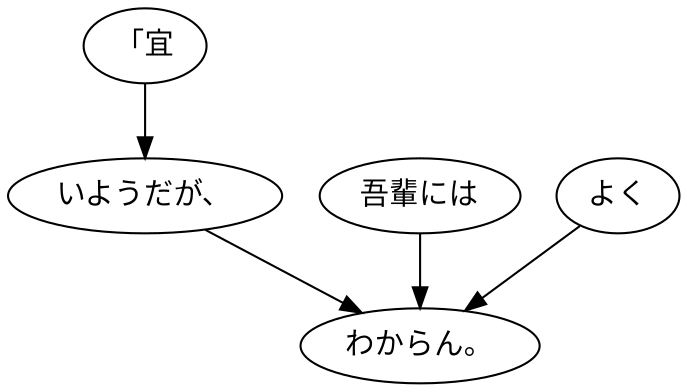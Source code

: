 digraph graph683 {
	node0 [label="「宜"];
	node1 [label="いようだが、"];
	node2 [label="吾輩には"];
	node3 [label="よく"];
	node4 [label="わからん。"];
	node0 -> node1;
	node1 -> node4;
	node2 -> node4;
	node3 -> node4;
}
